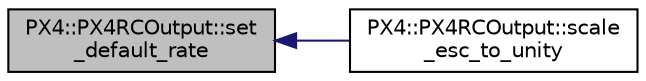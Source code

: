 digraph "PX4::PX4RCOutput::set_default_rate"
{
 // INTERACTIVE_SVG=YES
  edge [fontname="Helvetica",fontsize="10",labelfontname="Helvetica",labelfontsize="10"];
  node [fontname="Helvetica",fontsize="10",shape=record];
  rankdir="LR";
  Node1 [label="PX4::PX4RCOutput::set\l_default_rate",height=0.2,width=0.4,color="black", fillcolor="grey75", style="filled", fontcolor="black"];
  Node1 -> Node2 [dir="back",color="midnightblue",fontsize="10",style="solid",fontname="Helvetica"];
  Node2 [label="PX4::PX4RCOutput::scale\l_esc_to_unity",height=0.2,width=0.4,color="black", fillcolor="white", style="filled",URL="$classPX4_1_1PX4RCOutput.html#a80a7c949d64a1bce8ddaab21a0df8bb6"];
}

